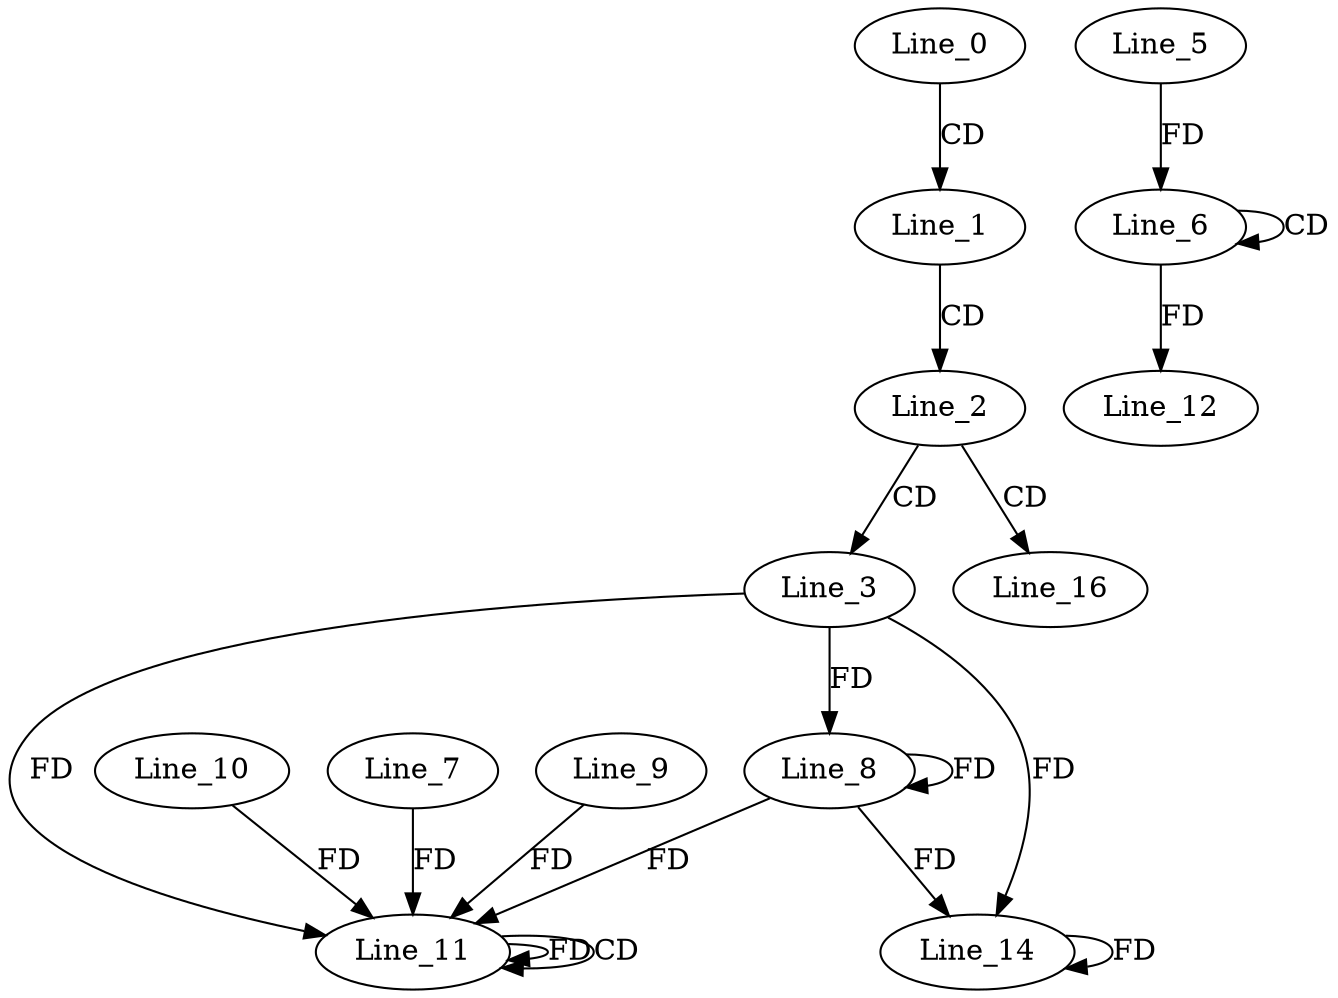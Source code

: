 digraph G {
  Line_0;
  Line_1;
  Line_2;
  Line_3;
  Line_6;
  Line_6;
  Line_5;
  Line_8;
  Line_11;
  Line_10;
  Line_11;
  Line_7;
  Line_9;
  Line_11;
  Line_11;
  Line_11;
  Line_12;
  Line_14;
  Line_16;
  Line_0 -> Line_1 [ label="CD" ];
  Line_1 -> Line_2 [ label="CD" ];
  Line_2 -> Line_3 [ label="CD" ];
  Line_6 -> Line_6 [ label="CD" ];
  Line_5 -> Line_6 [ label="FD" ];
  Line_3 -> Line_8 [ label="FD" ];
  Line_8 -> Line_8 [ label="FD" ];
  Line_11 -> Line_11 [ label="FD" ];
  Line_10 -> Line_11 [ label="FD" ];
  Line_7 -> Line_11 [ label="FD" ];
  Line_9 -> Line_11 [ label="FD" ];
  Line_11 -> Line_11 [ label="CD" ];
  Line_3 -> Line_11 [ label="FD" ];
  Line_8 -> Line_11 [ label="FD" ];
  Line_6 -> Line_12 [ label="FD" ];
  Line_3 -> Line_14 [ label="FD" ];
  Line_8 -> Line_14 [ label="FD" ];
  Line_14 -> Line_14 [ label="FD" ];
  Line_2 -> Line_16 [ label="CD" ];
}
